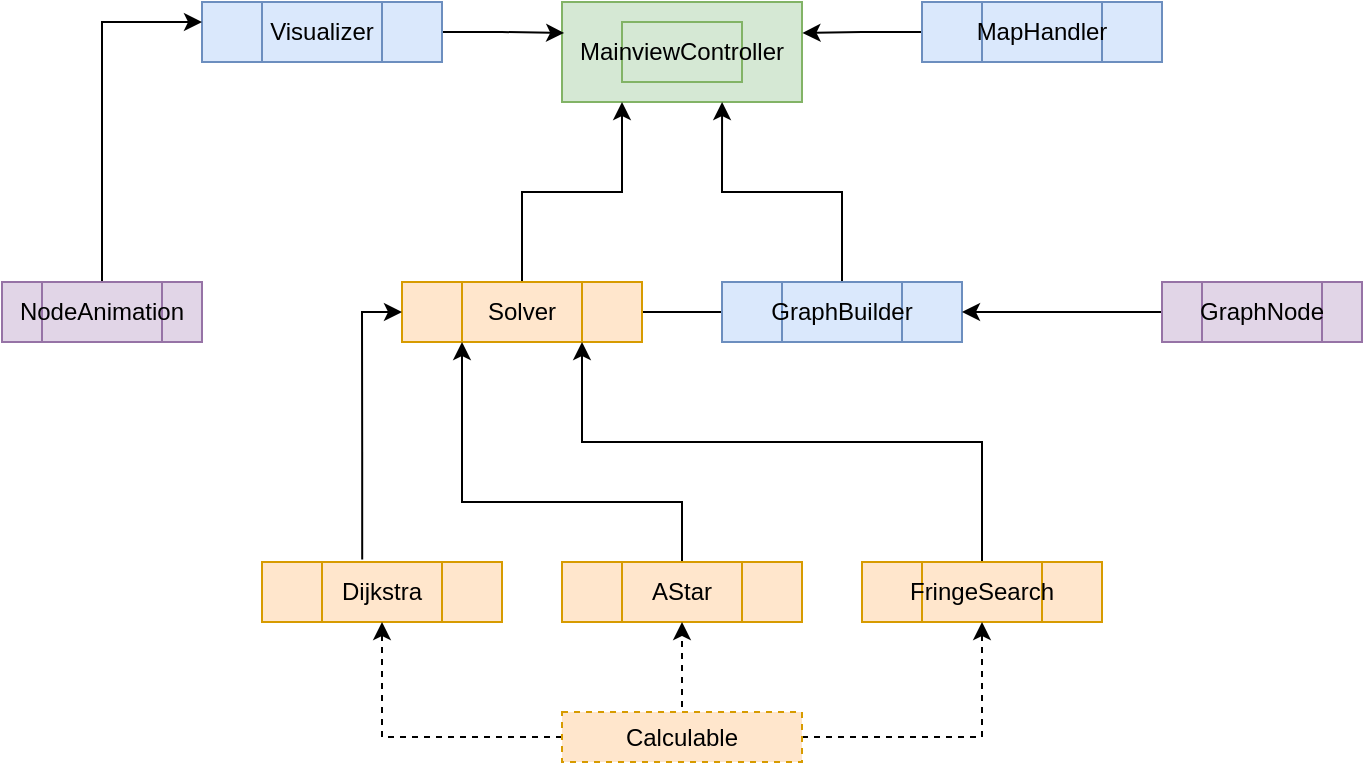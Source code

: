 <mxfile version="20.7.4" type="device"><diagram id="C5RBs43oDa-KdzZeNtuy" name="Page-1"><mxGraphModel dx="1012" dy="633" grid="1" gridSize="10" guides="1" tooltips="1" connect="1" arrows="1" fold="1" page="1" pageScale="1" pageWidth="827" pageHeight="1169" math="0" shadow="0"><root><mxCell id="LbnbEnovI0eaFg7s1ldn-0"/><mxCell id="LbnbEnovI0eaFg7s1ldn-1" parent="LbnbEnovI0eaFg7s1ldn-0"/><mxCell id="tWHyape5N5P0jOMR5p4v-1" value="" style="rounded=0;whiteSpace=wrap;html=1;fillColor=#d5e8d4;strokeColor=#82b366;" vertex="1" parent="LbnbEnovI0eaFg7s1ldn-1"><mxGeometry x="360" y="170" width="120" height="50" as="geometry"/></mxCell><mxCell id="tWHyape5N5P0jOMR5p4v-3" value="MainviewController" style="text;html=1;strokeColor=#82b366;fillColor=#d5e8d4;align=center;verticalAlign=middle;whiteSpace=wrap;rounded=0;" vertex="1" parent="LbnbEnovI0eaFg7s1ldn-1"><mxGeometry x="390" y="180" width="60" height="30" as="geometry"/></mxCell><mxCell id="tWHyape5N5P0jOMR5p4v-31" style="edgeStyle=orthogonalEdgeStyle;rounded=0;orthogonalLoop=1;jettySize=auto;html=1;entryX=0;entryY=0.5;entryDx=0;entryDy=0;endArrow=none;endFill=0;" edge="1" parent="LbnbEnovI0eaFg7s1ldn-1" source="tWHyape5N5P0jOMR5p4v-4" target="tWHyape5N5P0jOMR5p4v-19"><mxGeometry relative="1" as="geometry"/></mxCell><mxCell id="tWHyape5N5P0jOMR5p4v-4" value="" style="rounded=0;whiteSpace=wrap;html=1;fillColor=#ffe6cc;strokeColor=#d79b00;" vertex="1" parent="LbnbEnovI0eaFg7s1ldn-1"><mxGeometry x="280" y="310" width="120" height="30" as="geometry"/></mxCell><mxCell id="tWHyape5N5P0jOMR5p4v-35" style="edgeStyle=orthogonalEdgeStyle;rounded=0;orthogonalLoop=1;jettySize=auto;html=1;entryX=0.25;entryY=1;entryDx=0;entryDy=0;endArrow=classic;endFill=1;" edge="1" parent="LbnbEnovI0eaFg7s1ldn-1" source="tWHyape5N5P0jOMR5p4v-6" target="tWHyape5N5P0jOMR5p4v-1"><mxGeometry relative="1" as="geometry"/></mxCell><mxCell id="tWHyape5N5P0jOMR5p4v-6" value="Solver" style="text;html=1;strokeColor=#d79b00;fillColor=#ffe6cc;align=center;verticalAlign=middle;whiteSpace=wrap;rounded=0;" vertex="1" parent="LbnbEnovI0eaFg7s1ldn-1"><mxGeometry x="310" y="310" width="60" height="30" as="geometry"/></mxCell><mxCell id="tWHyape5N5P0jOMR5p4v-29" style="edgeStyle=orthogonalEdgeStyle;rounded=0;orthogonalLoop=1;jettySize=auto;html=1;entryX=0.009;entryY=0.31;entryDx=0;entryDy=0;entryPerimeter=0;" edge="1" parent="LbnbEnovI0eaFg7s1ldn-1" source="tWHyape5N5P0jOMR5p4v-7" target="tWHyape5N5P0jOMR5p4v-1"><mxGeometry relative="1" as="geometry"/></mxCell><mxCell id="tWHyape5N5P0jOMR5p4v-7" value="" style="rounded=0;whiteSpace=wrap;html=1;fillColor=#dae8fc;strokeColor=#6c8ebf;" vertex="1" parent="LbnbEnovI0eaFg7s1ldn-1"><mxGeometry x="180" y="170" width="120" height="30" as="geometry"/></mxCell><mxCell id="tWHyape5N5P0jOMR5p4v-9" value="Visualizer" style="text;html=1;strokeColor=#6c8ebf;fillColor=#dae8fc;align=center;verticalAlign=middle;whiteSpace=wrap;rounded=0;" vertex="1" parent="LbnbEnovI0eaFg7s1ldn-1"><mxGeometry x="210" y="170" width="60" height="30" as="geometry"/></mxCell><mxCell id="tWHyape5N5P0jOMR5p4v-30" style="edgeStyle=orthogonalEdgeStyle;rounded=0;orthogonalLoop=1;jettySize=auto;html=1;entryX=1.002;entryY=0.31;entryDx=0;entryDy=0;entryPerimeter=0;" edge="1" parent="LbnbEnovI0eaFg7s1ldn-1" source="tWHyape5N5P0jOMR5p4v-10" target="tWHyape5N5P0jOMR5p4v-1"><mxGeometry relative="1" as="geometry"/></mxCell><mxCell id="tWHyape5N5P0jOMR5p4v-10" value="" style="rounded=0;whiteSpace=wrap;html=1;fillColor=#dae8fc;strokeColor=#6c8ebf;" vertex="1" parent="LbnbEnovI0eaFg7s1ldn-1"><mxGeometry x="540" y="170" width="120" height="30" as="geometry"/></mxCell><mxCell id="tWHyape5N5P0jOMR5p4v-11" value="MapHandler" style="text;html=1;strokeColor=#6c8ebf;fillColor=#dae8fc;align=center;verticalAlign=middle;whiteSpace=wrap;rounded=0;" vertex="1" parent="LbnbEnovI0eaFg7s1ldn-1"><mxGeometry x="570" y="170" width="60" height="30" as="geometry"/></mxCell><mxCell id="tWHyape5N5P0jOMR5p4v-12" value="" style="rounded=0;whiteSpace=wrap;html=1;fillColor=#ffe6cc;strokeColor=#d79b00;" vertex="1" parent="LbnbEnovI0eaFg7s1ldn-1"><mxGeometry x="210" y="450" width="120" height="30" as="geometry"/></mxCell><mxCell id="tWHyape5N5P0jOMR5p4v-32" style="edgeStyle=orthogonalEdgeStyle;rounded=0;orthogonalLoop=1;jettySize=auto;html=1;entryX=0;entryY=0.5;entryDx=0;entryDy=0;endArrow=classic;endFill=1;exitX=0.335;exitY=-0.043;exitDx=0;exitDy=0;exitPerimeter=0;" edge="1" parent="LbnbEnovI0eaFg7s1ldn-1" source="tWHyape5N5P0jOMR5p4v-13" target="tWHyape5N5P0jOMR5p4v-4"><mxGeometry relative="1" as="geometry"/></mxCell><mxCell id="tWHyape5N5P0jOMR5p4v-13" value="Dijkstra" style="text;html=1;strokeColor=#d79b00;fillColor=#ffe6cc;align=center;verticalAlign=middle;whiteSpace=wrap;rounded=0;" vertex="1" parent="LbnbEnovI0eaFg7s1ldn-1"><mxGeometry x="240" y="450" width="60" height="30" as="geometry"/></mxCell><mxCell id="tWHyape5N5P0jOMR5p4v-14" value="" style="rounded=0;whiteSpace=wrap;html=1;fillColor=#ffe6cc;strokeColor=#d79b00;" vertex="1" parent="LbnbEnovI0eaFg7s1ldn-1"><mxGeometry x="360" y="450" width="120" height="30" as="geometry"/></mxCell><mxCell id="tWHyape5N5P0jOMR5p4v-33" style="edgeStyle=orthogonalEdgeStyle;rounded=0;orthogonalLoop=1;jettySize=auto;html=1;entryX=0;entryY=1;entryDx=0;entryDy=0;endArrow=classic;endFill=1;" edge="1" parent="LbnbEnovI0eaFg7s1ldn-1" source="tWHyape5N5P0jOMR5p4v-15" target="tWHyape5N5P0jOMR5p4v-6"><mxGeometry relative="1" as="geometry"><Array as="points"><mxPoint x="420" y="420"/><mxPoint x="310" y="420"/></Array></mxGeometry></mxCell><mxCell id="tWHyape5N5P0jOMR5p4v-15" value="AStar" style="text;html=1;strokeColor=#d79b00;fillColor=#ffe6cc;align=center;verticalAlign=middle;whiteSpace=wrap;rounded=0;" vertex="1" parent="LbnbEnovI0eaFg7s1ldn-1"><mxGeometry x="390" y="450" width="60" height="30" as="geometry"/></mxCell><mxCell id="tWHyape5N5P0jOMR5p4v-34" style="edgeStyle=orthogonalEdgeStyle;rounded=0;orthogonalLoop=1;jettySize=auto;html=1;entryX=0.75;entryY=1;entryDx=0;entryDy=0;endArrow=classic;endFill=1;" edge="1" parent="LbnbEnovI0eaFg7s1ldn-1" source="tWHyape5N5P0jOMR5p4v-16" target="tWHyape5N5P0jOMR5p4v-4"><mxGeometry relative="1" as="geometry"><Array as="points"><mxPoint x="570" y="390"/><mxPoint x="370" y="390"/></Array></mxGeometry></mxCell><mxCell id="tWHyape5N5P0jOMR5p4v-16" value="" style="rounded=0;whiteSpace=wrap;html=1;fillColor=#ffe6cc;strokeColor=#d79b00;" vertex="1" parent="LbnbEnovI0eaFg7s1ldn-1"><mxGeometry x="510" y="450" width="120" height="30" as="geometry"/></mxCell><mxCell id="tWHyape5N5P0jOMR5p4v-17" value="FringeSearch" style="text;html=1;strokeColor=#d79b00;fillColor=#ffe6cc;align=center;verticalAlign=middle;whiteSpace=wrap;rounded=0;" vertex="1" parent="LbnbEnovI0eaFg7s1ldn-1"><mxGeometry x="540" y="450" width="60" height="30" as="geometry"/></mxCell><mxCell id="tWHyape5N5P0jOMR5p4v-19" value="" style="rounded=0;whiteSpace=wrap;html=1;fillColor=#dae8fc;strokeColor=#6c8ebf;" vertex="1" parent="LbnbEnovI0eaFg7s1ldn-1"><mxGeometry x="440" y="310" width="120" height="30" as="geometry"/></mxCell><mxCell id="tWHyape5N5P0jOMR5p4v-36" style="edgeStyle=orthogonalEdgeStyle;rounded=0;orthogonalLoop=1;jettySize=auto;html=1;entryX=0.667;entryY=1;entryDx=0;entryDy=0;entryPerimeter=0;endArrow=classic;endFill=1;" edge="1" parent="LbnbEnovI0eaFg7s1ldn-1" source="tWHyape5N5P0jOMR5p4v-20" target="tWHyape5N5P0jOMR5p4v-1"><mxGeometry relative="1" as="geometry"/></mxCell><mxCell id="tWHyape5N5P0jOMR5p4v-20" value="GraphBuilder" style="text;html=1;strokeColor=#6c8ebf;fillColor=#dae8fc;align=center;verticalAlign=middle;whiteSpace=wrap;rounded=0;" vertex="1" parent="LbnbEnovI0eaFg7s1ldn-1"><mxGeometry x="470" y="310" width="60" height="30" as="geometry"/></mxCell><mxCell id="tWHyape5N5P0jOMR5p4v-28" style="edgeStyle=orthogonalEdgeStyle;rounded=0;orthogonalLoop=1;jettySize=auto;html=1;entryX=1;entryY=0.5;entryDx=0;entryDy=0;" edge="1" parent="LbnbEnovI0eaFg7s1ldn-1" source="tWHyape5N5P0jOMR5p4v-21" target="tWHyape5N5P0jOMR5p4v-19"><mxGeometry relative="1" as="geometry"/></mxCell><mxCell id="tWHyape5N5P0jOMR5p4v-21" value="" style="rounded=0;whiteSpace=wrap;html=1;fillColor=#e1d5e7;strokeColor=#9673a6;" vertex="1" parent="LbnbEnovI0eaFg7s1ldn-1"><mxGeometry x="660" y="310" width="100" height="30" as="geometry"/></mxCell><mxCell id="tWHyape5N5P0jOMR5p4v-22" value="GraphNode" style="text;html=1;strokeColor=#9673a6;fillColor=#e1d5e7;align=center;verticalAlign=middle;whiteSpace=wrap;rounded=0;" vertex="1" parent="LbnbEnovI0eaFg7s1ldn-1"><mxGeometry x="680" y="310" width="60" height="30" as="geometry"/></mxCell><mxCell id="tWHyape5N5P0jOMR5p4v-23" value="" style="rounded=0;whiteSpace=wrap;html=1;fillColor=#e1d5e7;strokeColor=#9673a6;" vertex="1" parent="LbnbEnovI0eaFg7s1ldn-1"><mxGeometry x="80" y="310" width="100" height="30" as="geometry"/></mxCell><mxCell id="tWHyape5N5P0jOMR5p4v-27" style="edgeStyle=orthogonalEdgeStyle;rounded=0;orthogonalLoop=1;jettySize=auto;html=1;" edge="1" parent="LbnbEnovI0eaFg7s1ldn-1" source="tWHyape5N5P0jOMR5p4v-24"><mxGeometry relative="1" as="geometry"><mxPoint x="180" y="180" as="targetPoint"/><Array as="points"><mxPoint x="130" y="180"/><mxPoint x="180" y="180"/></Array></mxGeometry></mxCell><mxCell id="tWHyape5N5P0jOMR5p4v-24" value="NodeAnimation" style="text;html=1;strokeColor=#9673a6;fillColor=#e1d5e7;align=center;verticalAlign=middle;whiteSpace=wrap;rounded=0;" vertex="1" parent="LbnbEnovI0eaFg7s1ldn-1"><mxGeometry x="100" y="310" width="60" height="30" as="geometry"/></mxCell><mxCell id="tWHyape5N5P0jOMR5p4v-39" style="edgeStyle=orthogonalEdgeStyle;rounded=0;orthogonalLoop=1;jettySize=auto;html=1;entryX=0.5;entryY=1;entryDx=0;entryDy=0;endArrow=classic;endFill=1;dashed=1;" edge="1" parent="LbnbEnovI0eaFg7s1ldn-1" source="tWHyape5N5P0jOMR5p4v-37" target="tWHyape5N5P0jOMR5p4v-13"><mxGeometry relative="1" as="geometry"/></mxCell><mxCell id="tWHyape5N5P0jOMR5p4v-41" style="edgeStyle=orthogonalEdgeStyle;rounded=0;orthogonalLoop=1;jettySize=auto;html=1;entryX=0.5;entryY=1;entryDx=0;entryDy=0;dashed=1;endArrow=classic;endFill=1;" edge="1" parent="LbnbEnovI0eaFg7s1ldn-1" source="tWHyape5N5P0jOMR5p4v-37" target="tWHyape5N5P0jOMR5p4v-17"><mxGeometry relative="1" as="geometry"/></mxCell><mxCell id="tWHyape5N5P0jOMR5p4v-37" value="" style="rounded=0;whiteSpace=wrap;html=1;dashed=1;fillColor=#ffe6cc;strokeColor=#d79b00;" vertex="1" parent="LbnbEnovI0eaFg7s1ldn-1"><mxGeometry x="360" y="525" width="120" height="25" as="geometry"/></mxCell><mxCell id="tWHyape5N5P0jOMR5p4v-40" style="edgeStyle=orthogonalEdgeStyle;rounded=0;orthogonalLoop=1;jettySize=auto;html=1;entryX=0.5;entryY=1;entryDx=0;entryDy=0;dashed=1;endArrow=classic;endFill=1;" edge="1" parent="LbnbEnovI0eaFg7s1ldn-1" source="tWHyape5N5P0jOMR5p4v-38" target="tWHyape5N5P0jOMR5p4v-15"><mxGeometry relative="1" as="geometry"/></mxCell><mxCell id="tWHyape5N5P0jOMR5p4v-38" value="Calculable" style="text;html=1;strokeColor=none;fillColor=none;align=center;verticalAlign=middle;whiteSpace=wrap;rounded=0;" vertex="1" parent="LbnbEnovI0eaFg7s1ldn-1"><mxGeometry x="390" y="522.5" width="60" height="30" as="geometry"/></mxCell></root></mxGraphModel></diagram></mxfile>